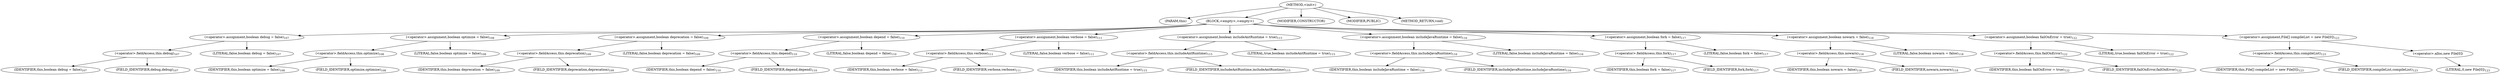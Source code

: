 digraph "&lt;init&gt;" {  
"1161" [label = <(METHOD,&lt;init&gt;)> ]
"1162" [label = <(PARAM,this)> ]
"1163" [label = <(BLOCK,&lt;empty&gt;,&lt;empty&gt;)> ]
"1164" [label = <(&lt;operator&gt;.assignment,boolean debug = false)<SUB>107</SUB>> ]
"1165" [label = <(&lt;operator&gt;.fieldAccess,this.debug)<SUB>107</SUB>> ]
"1166" [label = <(IDENTIFIER,this,boolean debug = false)<SUB>107</SUB>> ]
"1167" [label = <(FIELD_IDENTIFIER,debug,debug)<SUB>107</SUB>> ]
"1168" [label = <(LITERAL,false,boolean debug = false)<SUB>107</SUB>> ]
"1169" [label = <(&lt;operator&gt;.assignment,boolean optimize = false)<SUB>108</SUB>> ]
"1170" [label = <(&lt;operator&gt;.fieldAccess,this.optimize)<SUB>108</SUB>> ]
"1171" [label = <(IDENTIFIER,this,boolean optimize = false)<SUB>108</SUB>> ]
"1172" [label = <(FIELD_IDENTIFIER,optimize,optimize)<SUB>108</SUB>> ]
"1173" [label = <(LITERAL,false,boolean optimize = false)<SUB>108</SUB>> ]
"1174" [label = <(&lt;operator&gt;.assignment,boolean deprecation = false)<SUB>109</SUB>> ]
"1175" [label = <(&lt;operator&gt;.fieldAccess,this.deprecation)<SUB>109</SUB>> ]
"1176" [label = <(IDENTIFIER,this,boolean deprecation = false)<SUB>109</SUB>> ]
"1177" [label = <(FIELD_IDENTIFIER,deprecation,deprecation)<SUB>109</SUB>> ]
"1178" [label = <(LITERAL,false,boolean deprecation = false)<SUB>109</SUB>> ]
"1179" [label = <(&lt;operator&gt;.assignment,boolean depend = false)<SUB>110</SUB>> ]
"1180" [label = <(&lt;operator&gt;.fieldAccess,this.depend)<SUB>110</SUB>> ]
"1181" [label = <(IDENTIFIER,this,boolean depend = false)<SUB>110</SUB>> ]
"1182" [label = <(FIELD_IDENTIFIER,depend,depend)<SUB>110</SUB>> ]
"1183" [label = <(LITERAL,false,boolean depend = false)<SUB>110</SUB>> ]
"1184" [label = <(&lt;operator&gt;.assignment,boolean verbose = false)<SUB>111</SUB>> ]
"1185" [label = <(&lt;operator&gt;.fieldAccess,this.verbose)<SUB>111</SUB>> ]
"1186" [label = <(IDENTIFIER,this,boolean verbose = false)<SUB>111</SUB>> ]
"1187" [label = <(FIELD_IDENTIFIER,verbose,verbose)<SUB>111</SUB>> ]
"1188" [label = <(LITERAL,false,boolean verbose = false)<SUB>111</SUB>> ]
"1189" [label = <(&lt;operator&gt;.assignment,boolean includeAntRuntime = true)<SUB>115</SUB>> ]
"1190" [label = <(&lt;operator&gt;.fieldAccess,this.includeAntRuntime)<SUB>115</SUB>> ]
"1191" [label = <(IDENTIFIER,this,boolean includeAntRuntime = true)<SUB>115</SUB>> ]
"1192" [label = <(FIELD_IDENTIFIER,includeAntRuntime,includeAntRuntime)<SUB>115</SUB>> ]
"1193" [label = <(LITERAL,true,boolean includeAntRuntime = true)<SUB>115</SUB>> ]
"1194" [label = <(&lt;operator&gt;.assignment,boolean includeJavaRuntime = false)<SUB>116</SUB>> ]
"1195" [label = <(&lt;operator&gt;.fieldAccess,this.includeJavaRuntime)<SUB>116</SUB>> ]
"1196" [label = <(IDENTIFIER,this,boolean includeJavaRuntime = false)<SUB>116</SUB>> ]
"1197" [label = <(FIELD_IDENTIFIER,includeJavaRuntime,includeJavaRuntime)<SUB>116</SUB>> ]
"1198" [label = <(LITERAL,false,boolean includeJavaRuntime = false)<SUB>116</SUB>> ]
"1199" [label = <(&lt;operator&gt;.assignment,boolean fork = false)<SUB>117</SUB>> ]
"1200" [label = <(&lt;operator&gt;.fieldAccess,this.fork)<SUB>117</SUB>> ]
"1201" [label = <(IDENTIFIER,this,boolean fork = false)<SUB>117</SUB>> ]
"1202" [label = <(FIELD_IDENTIFIER,fork,fork)<SUB>117</SUB>> ]
"1203" [label = <(LITERAL,false,boolean fork = false)<SUB>117</SUB>> ]
"1204" [label = <(&lt;operator&gt;.assignment,boolean nowarn = false)<SUB>118</SUB>> ]
"1205" [label = <(&lt;operator&gt;.fieldAccess,this.nowarn)<SUB>118</SUB>> ]
"1206" [label = <(IDENTIFIER,this,boolean nowarn = false)<SUB>118</SUB>> ]
"1207" [label = <(FIELD_IDENTIFIER,nowarn,nowarn)<SUB>118</SUB>> ]
"1208" [label = <(LITERAL,false,boolean nowarn = false)<SUB>118</SUB>> ]
"1209" [label = <(&lt;operator&gt;.assignment,boolean failOnError = true)<SUB>122</SUB>> ]
"1210" [label = <(&lt;operator&gt;.fieldAccess,this.failOnError)<SUB>122</SUB>> ]
"1211" [label = <(IDENTIFIER,this,boolean failOnError = true)<SUB>122</SUB>> ]
"1212" [label = <(FIELD_IDENTIFIER,failOnError,failOnError)<SUB>122</SUB>> ]
"1213" [label = <(LITERAL,true,boolean failOnError = true)<SUB>122</SUB>> ]
"1214" [label = <(&lt;operator&gt;.assignment,File[] compileList = new File[0])<SUB>123</SUB>> ]
"1215" [label = <(&lt;operator&gt;.fieldAccess,this.compileList)<SUB>123</SUB>> ]
"1216" [label = <(IDENTIFIER,this,File[] compileList = new File[0])<SUB>123</SUB>> ]
"1217" [label = <(FIELD_IDENTIFIER,compileList,compileList)<SUB>123</SUB>> ]
"1218" [label = <(&lt;operator&gt;.alloc,new File[0])> ]
"1219" [label = <(LITERAL,0,new File[0])<SUB>123</SUB>> ]
"1220" [label = <(MODIFIER,CONSTRUCTOR)> ]
"1221" [label = <(MODIFIER,PUBLIC)> ]
"1222" [label = <(METHOD_RETURN,void)> ]
  "1161" -> "1162" 
  "1161" -> "1163" 
  "1161" -> "1220" 
  "1161" -> "1221" 
  "1161" -> "1222" 
  "1163" -> "1164" 
  "1163" -> "1169" 
  "1163" -> "1174" 
  "1163" -> "1179" 
  "1163" -> "1184" 
  "1163" -> "1189" 
  "1163" -> "1194" 
  "1163" -> "1199" 
  "1163" -> "1204" 
  "1163" -> "1209" 
  "1163" -> "1214" 
  "1164" -> "1165" 
  "1164" -> "1168" 
  "1165" -> "1166" 
  "1165" -> "1167" 
  "1169" -> "1170" 
  "1169" -> "1173" 
  "1170" -> "1171" 
  "1170" -> "1172" 
  "1174" -> "1175" 
  "1174" -> "1178" 
  "1175" -> "1176" 
  "1175" -> "1177" 
  "1179" -> "1180" 
  "1179" -> "1183" 
  "1180" -> "1181" 
  "1180" -> "1182" 
  "1184" -> "1185" 
  "1184" -> "1188" 
  "1185" -> "1186" 
  "1185" -> "1187" 
  "1189" -> "1190" 
  "1189" -> "1193" 
  "1190" -> "1191" 
  "1190" -> "1192" 
  "1194" -> "1195" 
  "1194" -> "1198" 
  "1195" -> "1196" 
  "1195" -> "1197" 
  "1199" -> "1200" 
  "1199" -> "1203" 
  "1200" -> "1201" 
  "1200" -> "1202" 
  "1204" -> "1205" 
  "1204" -> "1208" 
  "1205" -> "1206" 
  "1205" -> "1207" 
  "1209" -> "1210" 
  "1209" -> "1213" 
  "1210" -> "1211" 
  "1210" -> "1212" 
  "1214" -> "1215" 
  "1214" -> "1218" 
  "1215" -> "1216" 
  "1215" -> "1217" 
  "1218" -> "1219" 
}
